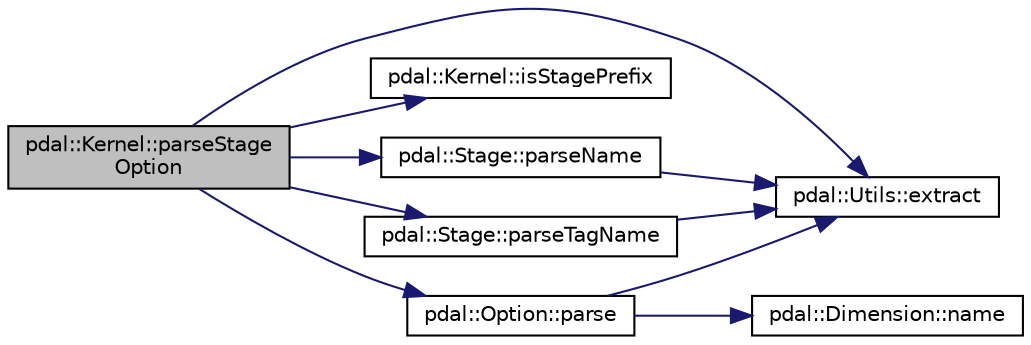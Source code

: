 digraph "pdal::Kernel::parseStageOption"
{
  edge [fontname="Helvetica",fontsize="10",labelfontname="Helvetica",labelfontsize="10"];
  node [fontname="Helvetica",fontsize="10",shape=record];
  rankdir="LR";
  Node1 [label="pdal::Kernel::parseStage\lOption",height=0.2,width=0.4,color="black", fillcolor="grey75", style="filled", fontcolor="black"];
  Node1 -> Node2 [color="midnightblue",fontsize="10",style="solid",fontname="Helvetica"];
  Node2 [label="pdal::Utils::extract",height=0.2,width=0.4,color="black", fillcolor="white", style="filled",URL="$namespacepdal_1_1Utils.html#acae5a19cd66121b77e2599daec48413d"];
  Node1 -> Node3 [color="midnightblue",fontsize="10",style="solid",fontname="Helvetica"];
  Node3 [label="pdal::Kernel::isStagePrefix",height=0.2,width=0.4,color="black", fillcolor="white", style="filled",URL="$classpdal_1_1Kernel.html#a6060ade352dd46d043fe723b647f522c"];
  Node1 -> Node4 [color="midnightblue",fontsize="10",style="solid",fontname="Helvetica"];
  Node4 [label="pdal::Option::parse",height=0.2,width=0.4,color="black", fillcolor="white", style="filled",URL="$classpdal_1_1Option.html#a978a36cf9180d3636ea770988961952b"];
  Node4 -> Node2 [color="midnightblue",fontsize="10",style="solid",fontname="Helvetica"];
  Node4 -> Node5 [color="midnightblue",fontsize="10",style="solid",fontname="Helvetica"];
  Node5 [label="pdal::Dimension::name",height=0.2,width=0.4,color="black", fillcolor="white", style="filled",URL="$namespacepdal_1_1Dimension.html#af3176b0b7e6b4be000317846cf7c2718"];
  Node1 -> Node6 [color="midnightblue",fontsize="10",style="solid",fontname="Helvetica"];
  Node6 [label="pdal::Stage::parseName",height=0.2,width=0.4,color="black", fillcolor="white", style="filled",URL="$classpdal_1_1Stage.html#aca3009ba4d0e25982ec2ebab343a8873"];
  Node6 -> Node2 [color="midnightblue",fontsize="10",style="solid",fontname="Helvetica"];
  Node1 -> Node7 [color="midnightblue",fontsize="10",style="solid",fontname="Helvetica"];
  Node7 [label="pdal::Stage::parseTagName",height=0.2,width=0.4,color="black", fillcolor="white", style="filled",URL="$classpdal_1_1Stage.html#a2ed4e38b8dc11601c28b66a85624cdb0"];
  Node7 -> Node2 [color="midnightblue",fontsize="10",style="solid",fontname="Helvetica"];
}
